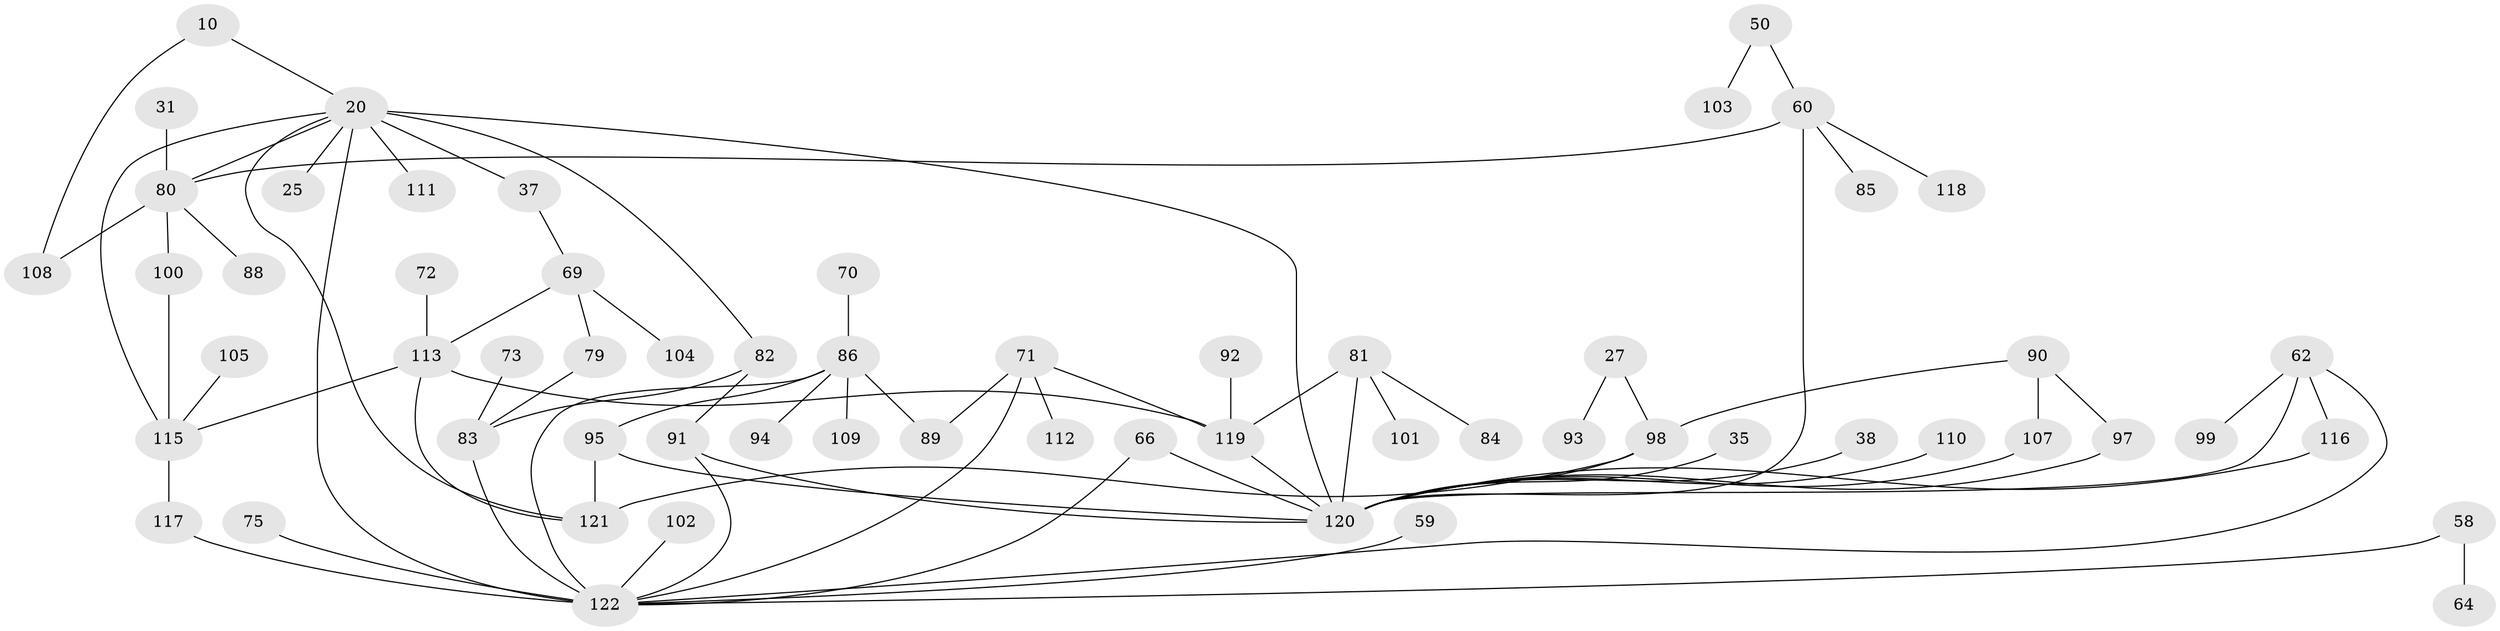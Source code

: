 // original degree distribution, {7: 0.01639344262295082, 8: 0.00819672131147541, 3: 0.19672131147540983, 5: 0.04918032786885246, 2: 0.2786885245901639, 4: 0.13934426229508196, 6: 0.01639344262295082, 1: 0.29508196721311475}
// Generated by graph-tools (version 1.1) at 2025/41/03/09/25 04:41:04]
// undirected, 61 vertices, 82 edges
graph export_dot {
graph [start="1"]
  node [color=gray90,style=filled];
  10;
  20 [super="+1+4"];
  25;
  27;
  31;
  35;
  37;
  38;
  50;
  58;
  59;
  60 [super="+6+41"];
  62;
  64;
  66 [super="+65"];
  69;
  70;
  71;
  72;
  73;
  75;
  79;
  80 [super="+5+14+52"];
  81 [super="+47"];
  82;
  83 [super="+63"];
  84;
  85;
  86 [super="+54+68+56"];
  88;
  89;
  90 [super="+44"];
  91;
  92;
  93;
  94;
  95 [super="+67+77"];
  97;
  98 [super="+15"];
  99;
  100;
  101;
  102;
  103;
  104;
  105;
  107;
  108;
  109;
  110;
  111;
  112;
  113 [super="+33"];
  115 [super="+29+9"];
  116 [super="+42"];
  117;
  118;
  119 [super="+61"];
  120 [super="+39+114+96"];
  121 [super="+22+28+76"];
  122 [super="+74+87"];
  10 -- 108;
  10 -- 20;
  20 -- 25 [weight=2];
  20 -- 37;
  20 -- 111;
  20 -- 82;
  20 -- 80;
  20 -- 121;
  20 -- 115;
  20 -- 120 [weight=4];
  20 -- 122 [weight=3];
  27 -- 93;
  27 -- 98;
  31 -- 80;
  35 -- 120;
  37 -- 69;
  38 -- 120;
  50 -- 103;
  50 -- 60;
  58 -- 64;
  58 -- 122;
  59 -- 122;
  60 -- 85;
  60 -- 118;
  60 -- 120;
  60 -- 80 [weight=2];
  62 -- 99;
  62 -- 116;
  62 -- 120;
  62 -- 122;
  66 -- 120;
  66 -- 122;
  69 -- 79;
  69 -- 104;
  69 -- 113;
  70 -- 86;
  71 -- 89;
  71 -- 112;
  71 -- 119;
  71 -- 122;
  72 -- 113;
  73 -- 83;
  75 -- 122;
  79 -- 83;
  80 -- 100;
  80 -- 88;
  80 -- 108;
  81 -- 119 [weight=2];
  81 -- 84;
  81 -- 101;
  81 -- 120;
  82 -- 91;
  82 -- 83;
  83 -- 122;
  86 -- 109;
  86 -- 89;
  86 -- 94;
  86 -- 95;
  86 -- 122;
  90 -- 107;
  90 -- 97;
  90 -- 98;
  91 -- 120;
  91 -- 122;
  92 -- 119;
  95 -- 121 [weight=2];
  95 -- 120 [weight=2];
  97 -- 120;
  98 -- 121;
  98 -- 120;
  100 -- 115;
  102 -- 122;
  105 -- 115;
  107 -- 120;
  110 -- 120;
  113 -- 119;
  113 -- 115;
  113 -- 121;
  115 -- 117;
  116 -- 120 [weight=2];
  117 -- 122;
  119 -- 120;
}
